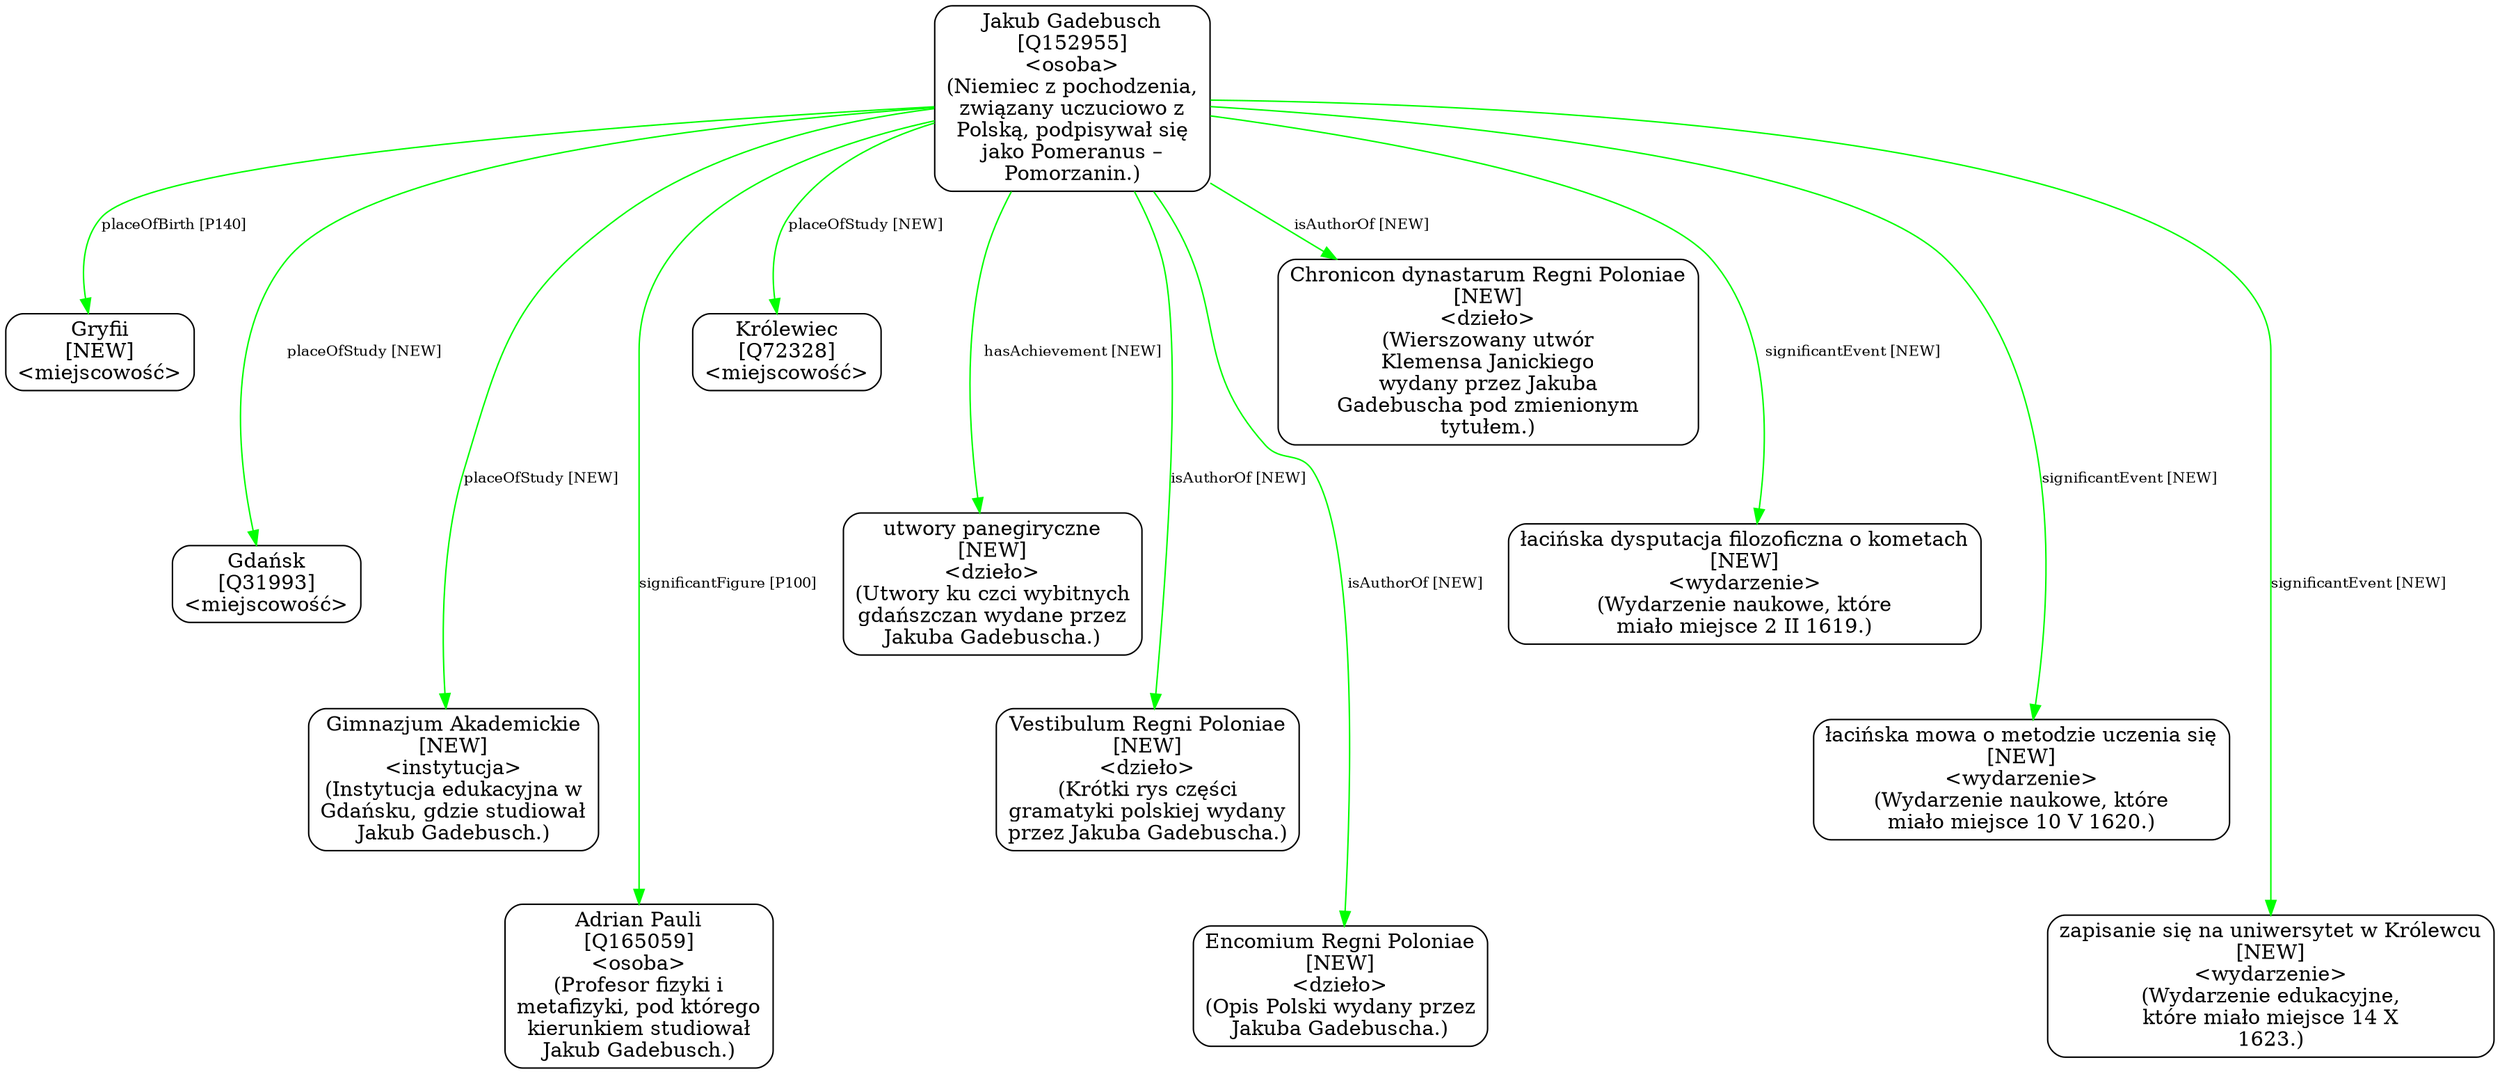 digraph {
	node [shape=box,
		style=rounded
	];
	edge [fontsize=10];
	"Jakub Gadebusch
[Q152955]
<osoba>
(Niemiec z pochodzenia,
związany uczuciowo z
Polską, podpisywał się
jako Pomeranus –
Pomorzanin.)"	[color=black,
		label="Jakub Gadebusch
[Q152955]
<osoba>
(Niemiec z pochodzenia,
związany uczuciowo z
Polską, podpisywał się
jako Pomeranus –
Pomorzanin.)"];
	"Jakub Gadebusch
[Q152955]
<osoba>
(Niemiec z pochodzenia,
związany uczuciowo z
Polską, podpisywał się
jako Pomeranus –
Pomorzanin.)" -> "Gryfii
[NEW]
<miejscowość>"	[color=green,
		label="placeOfBirth [P140]",
		minlen=1];
	"Jakub Gadebusch
[Q152955]
<osoba>
(Niemiec z pochodzenia,
związany uczuciowo z
Polską, podpisywał się
jako Pomeranus –
Pomorzanin.)" -> "Gdańsk
[Q31993]
<miejscowość>"	[color=green,
		label="placeOfStudy [NEW]",
		minlen=2];
	"Jakub Gadebusch
[Q152955]
<osoba>
(Niemiec z pochodzenia,
związany uczuciowo z
Polską, podpisywał się
jako Pomeranus –
Pomorzanin.)" -> "Gimnazjum Akademickie
[NEW]
<instytucja>
(Instytucja edukacyjna w
Gdańsku, gdzie studiował
Jakub Gadebusch.)"	[color=green,
		label="placeOfStudy [NEW]",
		minlen=3];
	"Jakub Gadebusch
[Q152955]
<osoba>
(Niemiec z pochodzenia,
związany uczuciowo z
Polską, podpisywał się
jako Pomeranus –
Pomorzanin.)" -> "Adrian Pauli
[Q165059]
<osoba>
(Profesor fizyki i
metafizyki, pod którego
kierunkiem studiował
Jakub Gadebusch.)"	[color=green,
		label="significantFigure [P100]",
		minlen=4];
	"Jakub Gadebusch
[Q152955]
<osoba>
(Niemiec z pochodzenia,
związany uczuciowo z
Polską, podpisywał się
jako Pomeranus –
Pomorzanin.)" -> "Królewiec
[Q72328]
<miejscowość>"	[color=green,
		label="placeOfStudy [NEW]",
		minlen=1];
	"Jakub Gadebusch
[Q152955]
<osoba>
(Niemiec z pochodzenia,
związany uczuciowo z
Polską, podpisywał się
jako Pomeranus –
Pomorzanin.)" -> "utwory panegiryczne
[NEW]
<dzieło>
(Utwory ku czci wybitnych
gdańszczan wydane przez
Jakuba Gadebuscha.)"	[color=green,
		label="hasAchievement [NEW]",
		minlen=2];
	"Jakub Gadebusch
[Q152955]
<osoba>
(Niemiec z pochodzenia,
związany uczuciowo z
Polską, podpisywał się
jako Pomeranus –
Pomorzanin.)" -> "Vestibulum Regni Poloniae
[NEW]
<dzieło>
(Krótki rys części
gramatyki polskiej wydany
przez Jakuba Gadebuscha.)"	[color=green,
		label="isAuthorOf [NEW]",
		minlen=3];
	"Jakub Gadebusch
[Q152955]
<osoba>
(Niemiec z pochodzenia,
związany uczuciowo z
Polską, podpisywał się
jako Pomeranus –
Pomorzanin.)" -> "Encomium Regni Poloniae
[NEW]
<dzieło>
(Opis Polski wydany przez
Jakuba Gadebuscha.)"	[color=green,
		label="isAuthorOf [NEW]",
		minlen=4];
	"Jakub Gadebusch
[Q152955]
<osoba>
(Niemiec z pochodzenia,
związany uczuciowo z
Polską, podpisywał się
jako Pomeranus –
Pomorzanin.)" -> "Chronicon dynastarum Regni Poloniae
[NEW]
<dzieło>
(Wierszowany utwór
Klemensa Janickiego
wydany przez Jakuba
Gadebuscha pod zmienionym
\
tytułem.)"	[color=green,
		label="isAuthorOf [NEW]",
		minlen=1];
	"Jakub Gadebusch
[Q152955]
<osoba>
(Niemiec z pochodzenia,
związany uczuciowo z
Polską, podpisywał się
jako Pomeranus –
Pomorzanin.)" -> "łacińska dysputacja filozoficzna o kometach
[NEW]
<wydarzenie>
(Wydarzenie naukowe, które
miało miejsce 2 II 1619.)"	[color=green,
		label="significantEvent [NEW]",
		minlen=2];
	"Jakub Gadebusch
[Q152955]
<osoba>
(Niemiec z pochodzenia,
związany uczuciowo z
Polską, podpisywał się
jako Pomeranus –
Pomorzanin.)" -> "łacińska mowa o metodzie uczenia się
[NEW]
<wydarzenie>
(Wydarzenie naukowe, które
miało miejsce 10 V 1620.)"	[color=green,
		label="significantEvent [NEW]",
		minlen=3];
	"Jakub Gadebusch
[Q152955]
<osoba>
(Niemiec z pochodzenia,
związany uczuciowo z
Polską, podpisywał się
jako Pomeranus –
Pomorzanin.)" -> "zapisanie się na uniwersytet w Królewcu
[NEW]
<wydarzenie>
(Wydarzenie edukacyjne,
które miało miejsce 14 X
1623.)"	[color=green,
		label="significantEvent [NEW]",
		minlen=4];
}
